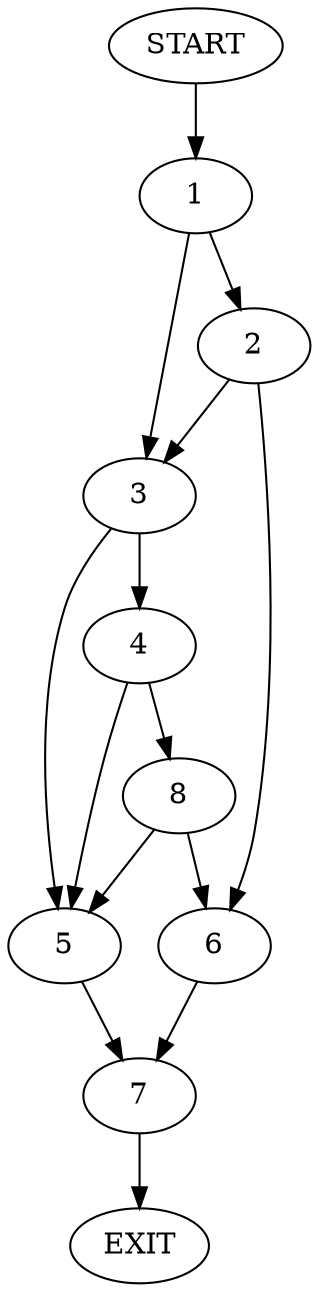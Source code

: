 digraph {
0 [label="START"];
1;
2;
3;
4;
5;
6;
7;
8;
9 [label="EXIT"];
0 -> 1;
1 -> 2;
1 -> 3;
3 -> 4;
3 -> 5;
2 -> 6;
2 -> 3;
6 -> 7;
4 -> 5;
4 -> 8;
5 -> 7;
8 -> 6;
8 -> 5;
7 -> 9;
}